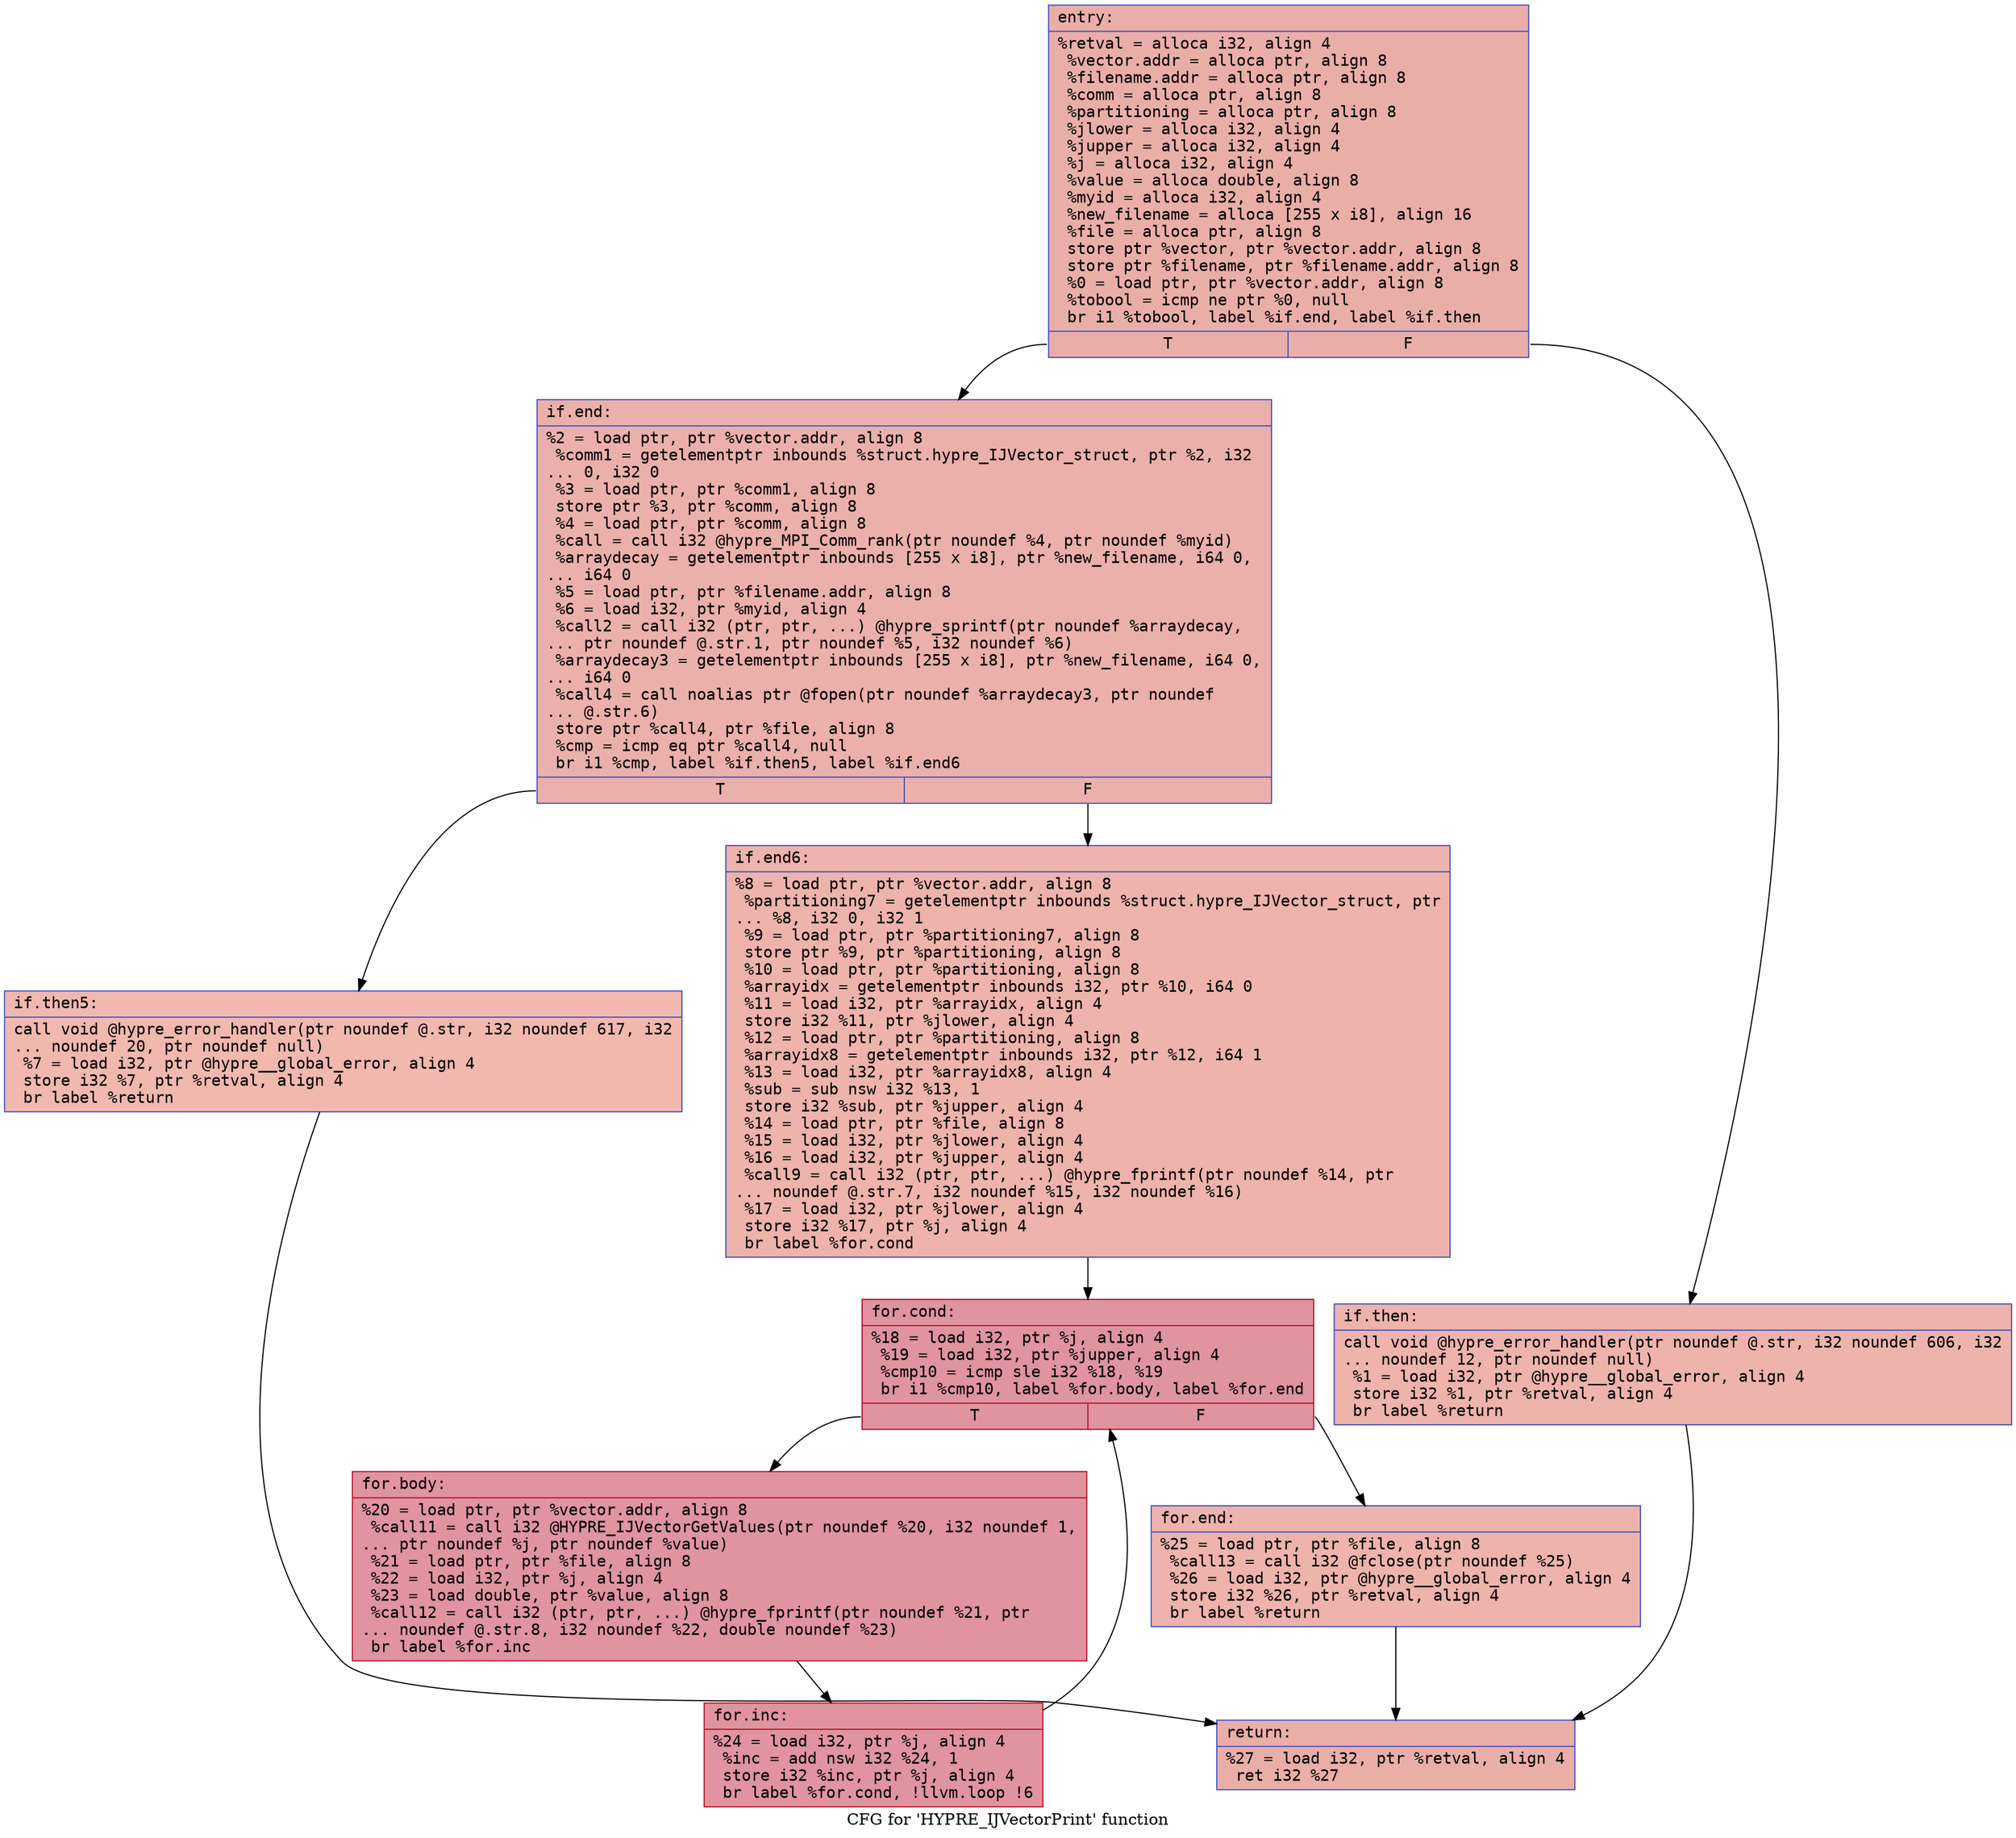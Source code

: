 digraph "CFG for 'HYPRE_IJVectorPrint' function" {
	label="CFG for 'HYPRE_IJVectorPrint' function";

	Node0x5578cb182820 [shape=record,color="#3d50c3ff", style=filled, fillcolor="#d0473d70" fontname="Courier",label="{entry:\l|  %retval = alloca i32, align 4\l  %vector.addr = alloca ptr, align 8\l  %filename.addr = alloca ptr, align 8\l  %comm = alloca ptr, align 8\l  %partitioning = alloca ptr, align 8\l  %jlower = alloca i32, align 4\l  %jupper = alloca i32, align 4\l  %j = alloca i32, align 4\l  %value = alloca double, align 8\l  %myid = alloca i32, align 4\l  %new_filename = alloca [255 x i8], align 16\l  %file = alloca ptr, align 8\l  store ptr %vector, ptr %vector.addr, align 8\l  store ptr %filename, ptr %filename.addr, align 8\l  %0 = load ptr, ptr %vector.addr, align 8\l  %tobool = icmp ne ptr %0, null\l  br i1 %tobool, label %if.end, label %if.then\l|{<s0>T|<s1>F}}"];
	Node0x5578cb182820:s0 -> Node0x5578cb183120[tooltip="entry -> if.end\nProbability 62.50%" ];
	Node0x5578cb182820:s1 -> Node0x5578cb183190[tooltip="entry -> if.then\nProbability 37.50%" ];
	Node0x5578cb183190 [shape=record,color="#3d50c3ff", style=filled, fillcolor="#d6524470" fontname="Courier",label="{if.then:\l|  call void @hypre_error_handler(ptr noundef @.str, i32 noundef 606, i32\l... noundef 12, ptr noundef null)\l  %1 = load i32, ptr @hypre__global_error, align 4\l  store i32 %1, ptr %retval, align 4\l  br label %return\l}"];
	Node0x5578cb183190 -> Node0x5578cb155620[tooltip="if.then -> return\nProbability 100.00%" ];
	Node0x5578cb183120 [shape=record,color="#3d50c3ff", style=filled, fillcolor="#d24b4070" fontname="Courier",label="{if.end:\l|  %2 = load ptr, ptr %vector.addr, align 8\l  %comm1 = getelementptr inbounds %struct.hypre_IJVector_struct, ptr %2, i32\l... 0, i32 0\l  %3 = load ptr, ptr %comm1, align 8\l  store ptr %3, ptr %comm, align 8\l  %4 = load ptr, ptr %comm, align 8\l  %call = call i32 @hypre_MPI_Comm_rank(ptr noundef %4, ptr noundef %myid)\l  %arraydecay = getelementptr inbounds [255 x i8], ptr %new_filename, i64 0,\l... i64 0\l  %5 = load ptr, ptr %filename.addr, align 8\l  %6 = load i32, ptr %myid, align 4\l  %call2 = call i32 (ptr, ptr, ...) @hypre_sprintf(ptr noundef %arraydecay,\l... ptr noundef @.str.1, ptr noundef %5, i32 noundef %6)\l  %arraydecay3 = getelementptr inbounds [255 x i8], ptr %new_filename, i64 0,\l... i64 0\l  %call4 = call noalias ptr @fopen(ptr noundef %arraydecay3, ptr noundef\l... @.str.6)\l  store ptr %call4, ptr %file, align 8\l  %cmp = icmp eq ptr %call4, null\l  br i1 %cmp, label %if.then5, label %if.end6\l|{<s0>T|<s1>F}}"];
	Node0x5578cb183120:s0 -> Node0x5578cb182dc0[tooltip="if.end -> if.then5\nProbability 37.50%" ];
	Node0x5578cb183120:s1 -> Node0x5578cb184950[tooltip="if.end -> if.end6\nProbability 62.50%" ];
	Node0x5578cb182dc0 [shape=record,color="#3d50c3ff", style=filled, fillcolor="#dc5d4a70" fontname="Courier",label="{if.then5:\l|  call void @hypre_error_handler(ptr noundef @.str, i32 noundef 617, i32\l... noundef 20, ptr noundef null)\l  %7 = load i32, ptr @hypre__global_error, align 4\l  store i32 %7, ptr %retval, align 4\l  br label %return\l}"];
	Node0x5578cb182dc0 -> Node0x5578cb155620[tooltip="if.then5 -> return\nProbability 100.00%" ];
	Node0x5578cb184950 [shape=record,color="#3d50c3ff", style=filled, fillcolor="#d6524470" fontname="Courier",label="{if.end6:\l|  %8 = load ptr, ptr %vector.addr, align 8\l  %partitioning7 = getelementptr inbounds %struct.hypre_IJVector_struct, ptr\l... %8, i32 0, i32 1\l  %9 = load ptr, ptr %partitioning7, align 8\l  store ptr %9, ptr %partitioning, align 8\l  %10 = load ptr, ptr %partitioning, align 8\l  %arrayidx = getelementptr inbounds i32, ptr %10, i64 0\l  %11 = load i32, ptr %arrayidx, align 4\l  store i32 %11, ptr %jlower, align 4\l  %12 = load ptr, ptr %partitioning, align 8\l  %arrayidx8 = getelementptr inbounds i32, ptr %12, i64 1\l  %13 = load i32, ptr %arrayidx8, align 4\l  %sub = sub nsw i32 %13, 1\l  store i32 %sub, ptr %jupper, align 4\l  %14 = load ptr, ptr %file, align 8\l  %15 = load i32, ptr %jlower, align 4\l  %16 = load i32, ptr %jupper, align 4\l  %call9 = call i32 (ptr, ptr, ...) @hypre_fprintf(ptr noundef %14, ptr\l... noundef @.str.7, i32 noundef %15, i32 noundef %16)\l  %17 = load i32, ptr %jlower, align 4\l  store i32 %17, ptr %j, align 4\l  br label %for.cond\l}"];
	Node0x5578cb184950 -> Node0x5578cb185a10[tooltip="if.end6 -> for.cond\nProbability 100.00%" ];
	Node0x5578cb185a10 [shape=record,color="#b70d28ff", style=filled, fillcolor="#b70d2870" fontname="Courier",label="{for.cond:\l|  %18 = load i32, ptr %j, align 4\l  %19 = load i32, ptr %jupper, align 4\l  %cmp10 = icmp sle i32 %18, %19\l  br i1 %cmp10, label %for.body, label %for.end\l|{<s0>T|<s1>F}}"];
	Node0x5578cb185a10:s0 -> Node0x5578cb185cb0[tooltip="for.cond -> for.body\nProbability 96.88%" ];
	Node0x5578cb185a10:s1 -> Node0x5578cb185d30[tooltip="for.cond -> for.end\nProbability 3.12%" ];
	Node0x5578cb185cb0 [shape=record,color="#b70d28ff", style=filled, fillcolor="#b70d2870" fontname="Courier",label="{for.body:\l|  %20 = load ptr, ptr %vector.addr, align 8\l  %call11 = call i32 @HYPRE_IJVectorGetValues(ptr noundef %20, i32 noundef 1,\l... ptr noundef %j, ptr noundef %value)\l  %21 = load ptr, ptr %file, align 8\l  %22 = load i32, ptr %j, align 4\l  %23 = load double, ptr %value, align 8\l  %call12 = call i32 (ptr, ptr, ...) @hypre_fprintf(ptr noundef %21, ptr\l... noundef @.str.8, i32 noundef %22, double noundef %23)\l  br label %for.inc\l}"];
	Node0x5578cb185cb0 -> Node0x5578cb1863f0[tooltip="for.body -> for.inc\nProbability 100.00%" ];
	Node0x5578cb1863f0 [shape=record,color="#b70d28ff", style=filled, fillcolor="#b70d2870" fontname="Courier",label="{for.inc:\l|  %24 = load i32, ptr %j, align 4\l  %inc = add nsw i32 %24, 1\l  store i32 %inc, ptr %j, align 4\l  br label %for.cond, !llvm.loop !6\l}"];
	Node0x5578cb1863f0 -> Node0x5578cb185a10[tooltip="for.inc -> for.cond\nProbability 100.00%" ];
	Node0x5578cb185d30 [shape=record,color="#3d50c3ff", style=filled, fillcolor="#d6524470" fontname="Courier",label="{for.end:\l|  %25 = load ptr, ptr %file, align 8\l  %call13 = call i32 @fclose(ptr noundef %25)\l  %26 = load i32, ptr @hypre__global_error, align 4\l  store i32 %26, ptr %retval, align 4\l  br label %return\l}"];
	Node0x5578cb185d30 -> Node0x5578cb155620[tooltip="for.end -> return\nProbability 100.00%" ];
	Node0x5578cb155620 [shape=record,color="#3d50c3ff", style=filled, fillcolor="#d0473d70" fontname="Courier",label="{return:\l|  %27 = load i32, ptr %retval, align 4\l  ret i32 %27\l}"];
}
